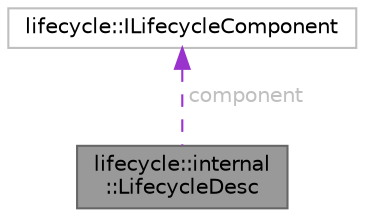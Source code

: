digraph "lifecycle::internal::LifecycleDesc"
{
 // LATEX_PDF_SIZE
  bgcolor="transparent";
  edge [fontname=Helvetica,fontsize=10,labelfontname=Helvetica,labelfontsize=10];
  node [fontname=Helvetica,fontsize=10,shape=box,height=0.2,width=0.4];
  Node1 [id="Node000001",label="lifecycle::internal\l::LifecycleDesc",height=0.2,width=0.4,color="gray40", fillcolor="grey60", style="filled", fontcolor="black",tooltip=" "];
  Node2 -> Node1 [id="edge1_Node000001_Node000002",dir="back",color="darkorchid3",style="dashed",tooltip=" ",label=" component",fontcolor="grey" ];
  Node2 [id="Node000002",label="lifecycle::ILifecycleComponent",height=0.2,width=0.4,color="grey75", fillcolor="white", style="filled",URL="$d1/db3/classlifecycle_1_1ILifecycleComponent.html",tooltip=" "];
}
